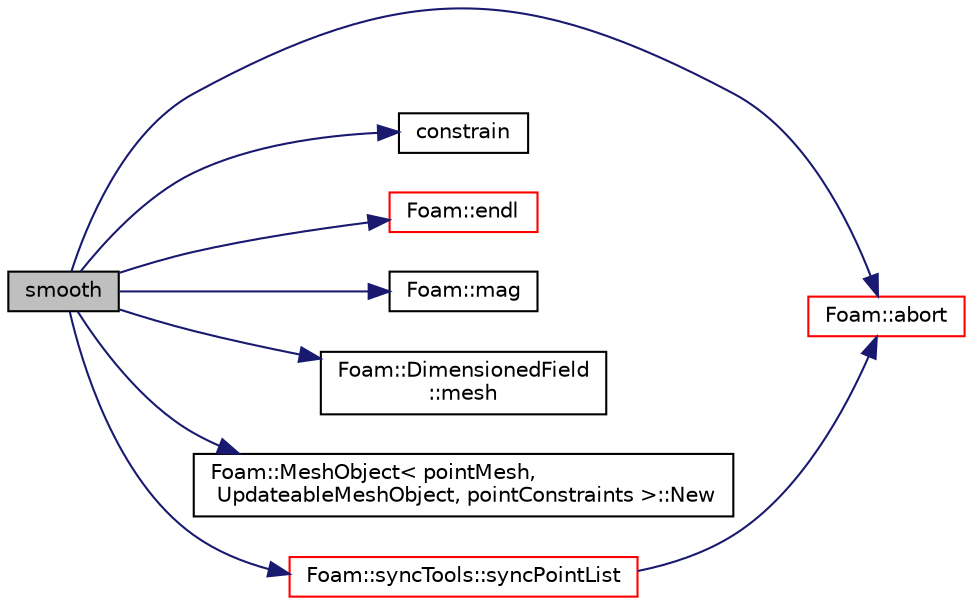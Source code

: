 digraph "smooth"
{
  bgcolor="transparent";
  edge [fontname="Helvetica",fontsize="10",labelfontname="Helvetica",labelfontsize="10"];
  node [fontname="Helvetica",fontsize="10",shape=record];
  rankdir="LR";
  Node2050 [label="smooth",height=0.2,width=0.4,color="black", fillcolor="grey75", style="filled", fontcolor="black"];
  Node2050 -> Node2051 [color="midnightblue",fontsize="10",style="solid",fontname="Helvetica"];
  Node2051 [label="Foam::abort",height=0.2,width=0.4,color="red",URL="$a21851.html#a447107a607d03e417307c203fa5fb44b"];
  Node2050 -> Node2096 [color="midnightblue",fontsize="10",style="solid",fontname="Helvetica"];
  Node2096 [label="constrain",height=0.2,width=0.4,color="black",URL="$a41549.html#a9263038144c7b2294bd42e0afce04e8e"];
  Node2050 -> Node2058 [color="midnightblue",fontsize="10",style="solid",fontname="Helvetica"];
  Node2058 [label="Foam::endl",height=0.2,width=0.4,color="red",URL="$a21851.html#a2db8fe02a0d3909e9351bb4275b23ce4",tooltip="Add newline and flush stream. "];
  Node2050 -> Node2097 [color="midnightblue",fontsize="10",style="solid",fontname="Helvetica"];
  Node2097 [label="Foam::mag",height=0.2,width=0.4,color="black",URL="$a21851.html#a929da2a3fdcf3dacbbe0487d3a330dae"];
  Node2050 -> Node2098 [color="midnightblue",fontsize="10",style="solid",fontname="Helvetica"];
  Node2098 [label="Foam::DimensionedField\l::mesh",height=0.2,width=0.4,color="black",URL="$a27497.html#a8f1110830348a1448a14ab5e3cf47e3b",tooltip="Return mesh. "];
  Node2050 -> Node2099 [color="midnightblue",fontsize="10",style="solid",fontname="Helvetica"];
  Node2099 [label="Foam::MeshObject\< pointMesh,\l UpdateableMeshObject, pointConstraints \>::New",height=0.2,width=0.4,color="black",URL="$a28289.html#ab61cc2091ec1fd7e08e8948e84235a05"];
  Node2050 -> Node2100 [color="midnightblue",fontsize="10",style="solid",fontname="Helvetica"];
  Node2100 [label="Foam::syncTools::syncPointList",height=0.2,width=0.4,color="red",URL="$a28657.html#a197ed77a9101bdfb37253bd3f507c017",tooltip="Synchronize values on all mesh points. "];
  Node2100 -> Node2051 [color="midnightblue",fontsize="10",style="solid",fontname="Helvetica"];
}
